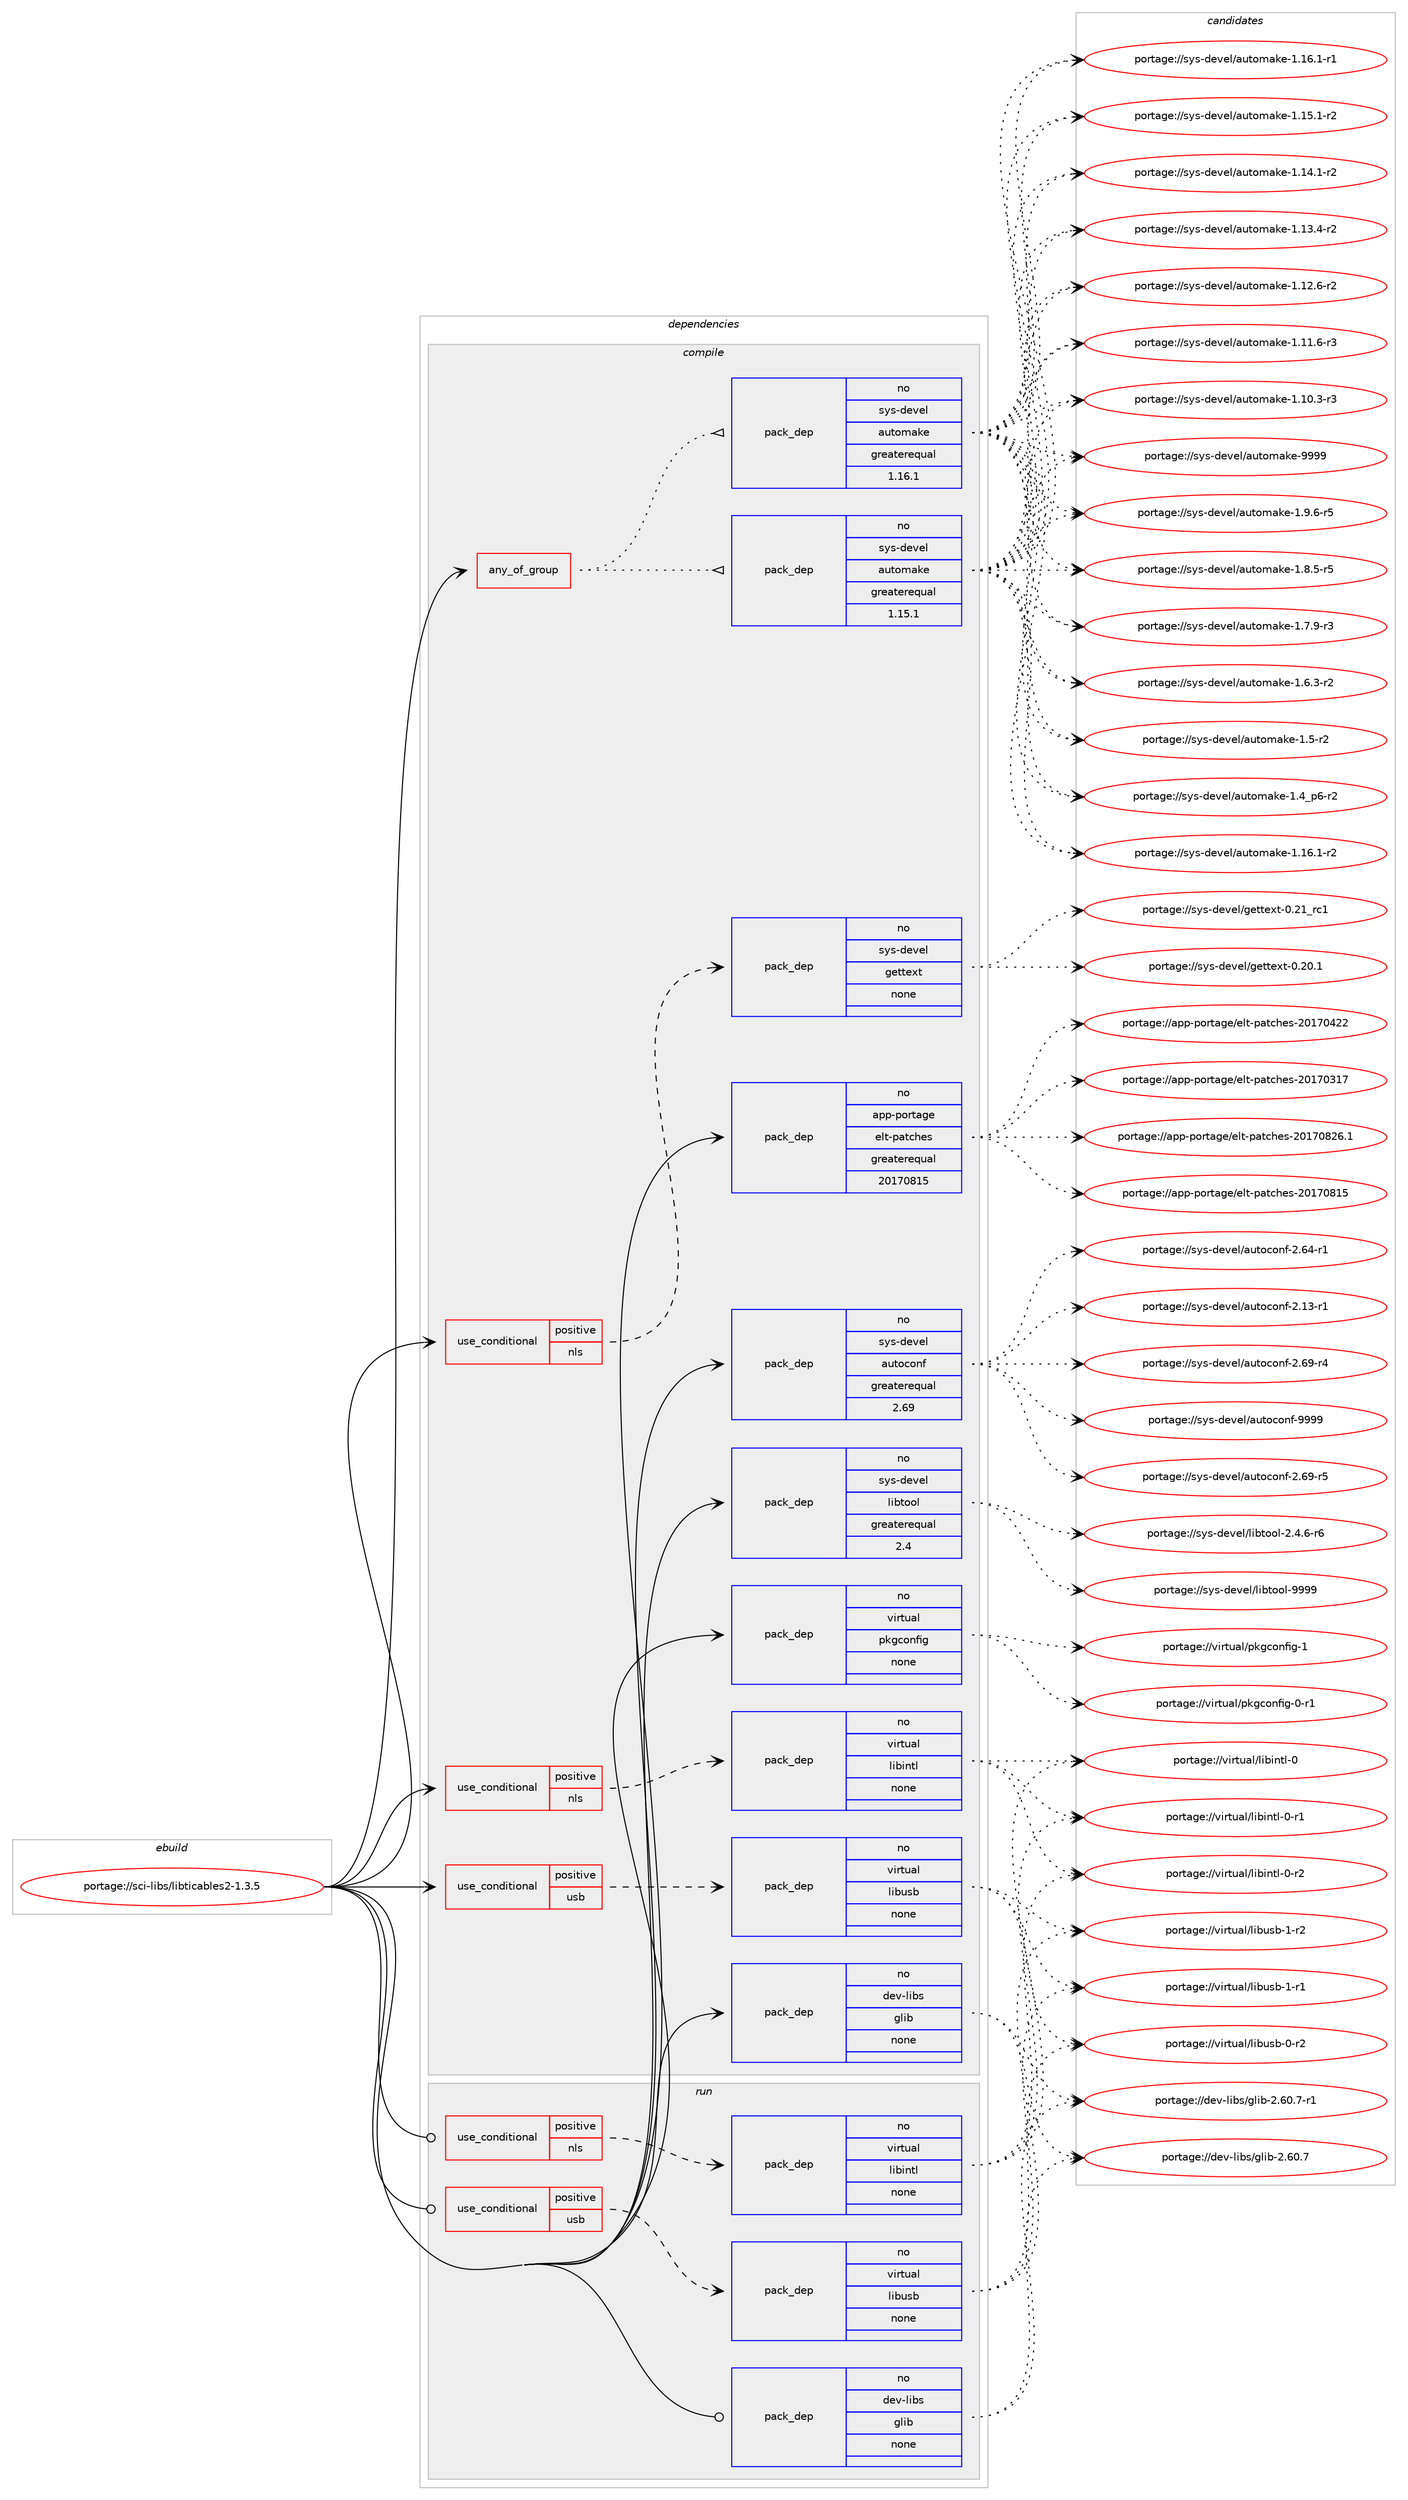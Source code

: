 digraph prolog {

# *************
# Graph options
# *************

newrank=true;
concentrate=true;
compound=true;
graph [rankdir=LR,fontname=Helvetica,fontsize=10,ranksep=1.5];#, ranksep=2.5, nodesep=0.2];
edge  [arrowhead=vee];
node  [fontname=Helvetica,fontsize=10];

# **********
# The ebuild
# **********

subgraph cluster_leftcol {
color=gray;
rank=same;
label=<<i>ebuild</i>>;
id [label="portage://sci-libs/libticables2-1.3.5", color=red, width=4, href="../sci-libs/libticables2-1.3.5.svg"];
}

# ****************
# The dependencies
# ****************

subgraph cluster_midcol {
color=gray;
label=<<i>dependencies</i>>;
subgraph cluster_compile {
fillcolor="#eeeeee";
style=filled;
label=<<i>compile</i>>;
subgraph any1435 {
dependency89666 [label=<<TABLE BORDER="0" CELLBORDER="1" CELLSPACING="0" CELLPADDING="4"><TR><TD CELLPADDING="10">any_of_group</TD></TR></TABLE>>, shape=none, color=red];subgraph pack70230 {
dependency89667 [label=<<TABLE BORDER="0" CELLBORDER="1" CELLSPACING="0" CELLPADDING="4" WIDTH="220"><TR><TD ROWSPAN="6" CELLPADDING="30">pack_dep</TD></TR><TR><TD WIDTH="110">no</TD></TR><TR><TD>sys-devel</TD></TR><TR><TD>automake</TD></TR><TR><TD>greaterequal</TD></TR><TR><TD>1.16.1</TD></TR></TABLE>>, shape=none, color=blue];
}
dependency89666:e -> dependency89667:w [weight=20,style="dotted",arrowhead="oinv"];
subgraph pack70231 {
dependency89668 [label=<<TABLE BORDER="0" CELLBORDER="1" CELLSPACING="0" CELLPADDING="4" WIDTH="220"><TR><TD ROWSPAN="6" CELLPADDING="30">pack_dep</TD></TR><TR><TD WIDTH="110">no</TD></TR><TR><TD>sys-devel</TD></TR><TR><TD>automake</TD></TR><TR><TD>greaterequal</TD></TR><TR><TD>1.15.1</TD></TR></TABLE>>, shape=none, color=blue];
}
dependency89666:e -> dependency89668:w [weight=20,style="dotted",arrowhead="oinv"];
}
id:e -> dependency89666:w [weight=20,style="solid",arrowhead="vee"];
subgraph cond17917 {
dependency89669 [label=<<TABLE BORDER="0" CELLBORDER="1" CELLSPACING="0" CELLPADDING="4"><TR><TD ROWSPAN="3" CELLPADDING="10">use_conditional</TD></TR><TR><TD>positive</TD></TR><TR><TD>nls</TD></TR></TABLE>>, shape=none, color=red];
subgraph pack70232 {
dependency89670 [label=<<TABLE BORDER="0" CELLBORDER="1" CELLSPACING="0" CELLPADDING="4" WIDTH="220"><TR><TD ROWSPAN="6" CELLPADDING="30">pack_dep</TD></TR><TR><TD WIDTH="110">no</TD></TR><TR><TD>sys-devel</TD></TR><TR><TD>gettext</TD></TR><TR><TD>none</TD></TR><TR><TD></TD></TR></TABLE>>, shape=none, color=blue];
}
dependency89669:e -> dependency89670:w [weight=20,style="dashed",arrowhead="vee"];
}
id:e -> dependency89669:w [weight=20,style="solid",arrowhead="vee"];
subgraph cond17918 {
dependency89671 [label=<<TABLE BORDER="0" CELLBORDER="1" CELLSPACING="0" CELLPADDING="4"><TR><TD ROWSPAN="3" CELLPADDING="10">use_conditional</TD></TR><TR><TD>positive</TD></TR><TR><TD>nls</TD></TR></TABLE>>, shape=none, color=red];
subgraph pack70233 {
dependency89672 [label=<<TABLE BORDER="0" CELLBORDER="1" CELLSPACING="0" CELLPADDING="4" WIDTH="220"><TR><TD ROWSPAN="6" CELLPADDING="30">pack_dep</TD></TR><TR><TD WIDTH="110">no</TD></TR><TR><TD>virtual</TD></TR><TR><TD>libintl</TD></TR><TR><TD>none</TD></TR><TR><TD></TD></TR></TABLE>>, shape=none, color=blue];
}
dependency89671:e -> dependency89672:w [weight=20,style="dashed",arrowhead="vee"];
}
id:e -> dependency89671:w [weight=20,style="solid",arrowhead="vee"];
subgraph cond17919 {
dependency89673 [label=<<TABLE BORDER="0" CELLBORDER="1" CELLSPACING="0" CELLPADDING="4"><TR><TD ROWSPAN="3" CELLPADDING="10">use_conditional</TD></TR><TR><TD>positive</TD></TR><TR><TD>usb</TD></TR></TABLE>>, shape=none, color=red];
subgraph pack70234 {
dependency89674 [label=<<TABLE BORDER="0" CELLBORDER="1" CELLSPACING="0" CELLPADDING="4" WIDTH="220"><TR><TD ROWSPAN="6" CELLPADDING="30">pack_dep</TD></TR><TR><TD WIDTH="110">no</TD></TR><TR><TD>virtual</TD></TR><TR><TD>libusb</TD></TR><TR><TD>none</TD></TR><TR><TD></TD></TR></TABLE>>, shape=none, color=blue];
}
dependency89673:e -> dependency89674:w [weight=20,style="dashed",arrowhead="vee"];
}
id:e -> dependency89673:w [weight=20,style="solid",arrowhead="vee"];
subgraph pack70235 {
dependency89675 [label=<<TABLE BORDER="0" CELLBORDER="1" CELLSPACING="0" CELLPADDING="4" WIDTH="220"><TR><TD ROWSPAN="6" CELLPADDING="30">pack_dep</TD></TR><TR><TD WIDTH="110">no</TD></TR><TR><TD>app-portage</TD></TR><TR><TD>elt-patches</TD></TR><TR><TD>greaterequal</TD></TR><TR><TD>20170815</TD></TR></TABLE>>, shape=none, color=blue];
}
id:e -> dependency89675:w [weight=20,style="solid",arrowhead="vee"];
subgraph pack70236 {
dependency89676 [label=<<TABLE BORDER="0" CELLBORDER="1" CELLSPACING="0" CELLPADDING="4" WIDTH="220"><TR><TD ROWSPAN="6" CELLPADDING="30">pack_dep</TD></TR><TR><TD WIDTH="110">no</TD></TR><TR><TD>dev-libs</TD></TR><TR><TD>glib</TD></TR><TR><TD>none</TD></TR><TR><TD></TD></TR></TABLE>>, shape=none, color=blue];
}
id:e -> dependency89676:w [weight=20,style="solid",arrowhead="vee"];
subgraph pack70237 {
dependency89677 [label=<<TABLE BORDER="0" CELLBORDER="1" CELLSPACING="0" CELLPADDING="4" WIDTH="220"><TR><TD ROWSPAN="6" CELLPADDING="30">pack_dep</TD></TR><TR><TD WIDTH="110">no</TD></TR><TR><TD>sys-devel</TD></TR><TR><TD>autoconf</TD></TR><TR><TD>greaterequal</TD></TR><TR><TD>2.69</TD></TR></TABLE>>, shape=none, color=blue];
}
id:e -> dependency89677:w [weight=20,style="solid",arrowhead="vee"];
subgraph pack70238 {
dependency89678 [label=<<TABLE BORDER="0" CELLBORDER="1" CELLSPACING="0" CELLPADDING="4" WIDTH="220"><TR><TD ROWSPAN="6" CELLPADDING="30">pack_dep</TD></TR><TR><TD WIDTH="110">no</TD></TR><TR><TD>sys-devel</TD></TR><TR><TD>libtool</TD></TR><TR><TD>greaterequal</TD></TR><TR><TD>2.4</TD></TR></TABLE>>, shape=none, color=blue];
}
id:e -> dependency89678:w [weight=20,style="solid",arrowhead="vee"];
subgraph pack70239 {
dependency89679 [label=<<TABLE BORDER="0" CELLBORDER="1" CELLSPACING="0" CELLPADDING="4" WIDTH="220"><TR><TD ROWSPAN="6" CELLPADDING="30">pack_dep</TD></TR><TR><TD WIDTH="110">no</TD></TR><TR><TD>virtual</TD></TR><TR><TD>pkgconfig</TD></TR><TR><TD>none</TD></TR><TR><TD></TD></TR></TABLE>>, shape=none, color=blue];
}
id:e -> dependency89679:w [weight=20,style="solid",arrowhead="vee"];
}
subgraph cluster_compileandrun {
fillcolor="#eeeeee";
style=filled;
label=<<i>compile and run</i>>;
}
subgraph cluster_run {
fillcolor="#eeeeee";
style=filled;
label=<<i>run</i>>;
subgraph cond17920 {
dependency89680 [label=<<TABLE BORDER="0" CELLBORDER="1" CELLSPACING="0" CELLPADDING="4"><TR><TD ROWSPAN="3" CELLPADDING="10">use_conditional</TD></TR><TR><TD>positive</TD></TR><TR><TD>nls</TD></TR></TABLE>>, shape=none, color=red];
subgraph pack70240 {
dependency89681 [label=<<TABLE BORDER="0" CELLBORDER="1" CELLSPACING="0" CELLPADDING="4" WIDTH="220"><TR><TD ROWSPAN="6" CELLPADDING="30">pack_dep</TD></TR><TR><TD WIDTH="110">no</TD></TR><TR><TD>virtual</TD></TR><TR><TD>libintl</TD></TR><TR><TD>none</TD></TR><TR><TD></TD></TR></TABLE>>, shape=none, color=blue];
}
dependency89680:e -> dependency89681:w [weight=20,style="dashed",arrowhead="vee"];
}
id:e -> dependency89680:w [weight=20,style="solid",arrowhead="odot"];
subgraph cond17921 {
dependency89682 [label=<<TABLE BORDER="0" CELLBORDER="1" CELLSPACING="0" CELLPADDING="4"><TR><TD ROWSPAN="3" CELLPADDING="10">use_conditional</TD></TR><TR><TD>positive</TD></TR><TR><TD>usb</TD></TR></TABLE>>, shape=none, color=red];
subgraph pack70241 {
dependency89683 [label=<<TABLE BORDER="0" CELLBORDER="1" CELLSPACING="0" CELLPADDING="4" WIDTH="220"><TR><TD ROWSPAN="6" CELLPADDING="30">pack_dep</TD></TR><TR><TD WIDTH="110">no</TD></TR><TR><TD>virtual</TD></TR><TR><TD>libusb</TD></TR><TR><TD>none</TD></TR><TR><TD></TD></TR></TABLE>>, shape=none, color=blue];
}
dependency89682:e -> dependency89683:w [weight=20,style="dashed",arrowhead="vee"];
}
id:e -> dependency89682:w [weight=20,style="solid",arrowhead="odot"];
subgraph pack70242 {
dependency89684 [label=<<TABLE BORDER="0" CELLBORDER="1" CELLSPACING="0" CELLPADDING="4" WIDTH="220"><TR><TD ROWSPAN="6" CELLPADDING="30">pack_dep</TD></TR><TR><TD WIDTH="110">no</TD></TR><TR><TD>dev-libs</TD></TR><TR><TD>glib</TD></TR><TR><TD>none</TD></TR><TR><TD></TD></TR></TABLE>>, shape=none, color=blue];
}
id:e -> dependency89684:w [weight=20,style="solid",arrowhead="odot"];
}
}

# **************
# The candidates
# **************

subgraph cluster_choices {
rank=same;
color=gray;
label=<<i>candidates</i>>;

subgraph choice70230 {
color=black;
nodesep=1;
choice115121115451001011181011084797117116111109971071014557575757 [label="portage://sys-devel/automake-9999", color=red, width=4,href="../sys-devel/automake-9999.svg"];
choice115121115451001011181011084797117116111109971071014549465746544511453 [label="portage://sys-devel/automake-1.9.6-r5", color=red, width=4,href="../sys-devel/automake-1.9.6-r5.svg"];
choice115121115451001011181011084797117116111109971071014549465646534511453 [label="portage://sys-devel/automake-1.8.5-r5", color=red, width=4,href="../sys-devel/automake-1.8.5-r5.svg"];
choice115121115451001011181011084797117116111109971071014549465546574511451 [label="portage://sys-devel/automake-1.7.9-r3", color=red, width=4,href="../sys-devel/automake-1.7.9-r3.svg"];
choice115121115451001011181011084797117116111109971071014549465446514511450 [label="portage://sys-devel/automake-1.6.3-r2", color=red, width=4,href="../sys-devel/automake-1.6.3-r2.svg"];
choice11512111545100101118101108479711711611110997107101454946534511450 [label="portage://sys-devel/automake-1.5-r2", color=red, width=4,href="../sys-devel/automake-1.5-r2.svg"];
choice115121115451001011181011084797117116111109971071014549465295112544511450 [label="portage://sys-devel/automake-1.4_p6-r2", color=red, width=4,href="../sys-devel/automake-1.4_p6-r2.svg"];
choice11512111545100101118101108479711711611110997107101454946495446494511450 [label="portage://sys-devel/automake-1.16.1-r2", color=red, width=4,href="../sys-devel/automake-1.16.1-r2.svg"];
choice11512111545100101118101108479711711611110997107101454946495446494511449 [label="portage://sys-devel/automake-1.16.1-r1", color=red, width=4,href="../sys-devel/automake-1.16.1-r1.svg"];
choice11512111545100101118101108479711711611110997107101454946495346494511450 [label="portage://sys-devel/automake-1.15.1-r2", color=red, width=4,href="../sys-devel/automake-1.15.1-r2.svg"];
choice11512111545100101118101108479711711611110997107101454946495246494511450 [label="portage://sys-devel/automake-1.14.1-r2", color=red, width=4,href="../sys-devel/automake-1.14.1-r2.svg"];
choice11512111545100101118101108479711711611110997107101454946495146524511450 [label="portage://sys-devel/automake-1.13.4-r2", color=red, width=4,href="../sys-devel/automake-1.13.4-r2.svg"];
choice11512111545100101118101108479711711611110997107101454946495046544511450 [label="portage://sys-devel/automake-1.12.6-r2", color=red, width=4,href="../sys-devel/automake-1.12.6-r2.svg"];
choice11512111545100101118101108479711711611110997107101454946494946544511451 [label="portage://sys-devel/automake-1.11.6-r3", color=red, width=4,href="../sys-devel/automake-1.11.6-r3.svg"];
choice11512111545100101118101108479711711611110997107101454946494846514511451 [label="portage://sys-devel/automake-1.10.3-r3", color=red, width=4,href="../sys-devel/automake-1.10.3-r3.svg"];
dependency89667:e -> choice115121115451001011181011084797117116111109971071014557575757:w [style=dotted,weight="100"];
dependency89667:e -> choice115121115451001011181011084797117116111109971071014549465746544511453:w [style=dotted,weight="100"];
dependency89667:e -> choice115121115451001011181011084797117116111109971071014549465646534511453:w [style=dotted,weight="100"];
dependency89667:e -> choice115121115451001011181011084797117116111109971071014549465546574511451:w [style=dotted,weight="100"];
dependency89667:e -> choice115121115451001011181011084797117116111109971071014549465446514511450:w [style=dotted,weight="100"];
dependency89667:e -> choice11512111545100101118101108479711711611110997107101454946534511450:w [style=dotted,weight="100"];
dependency89667:e -> choice115121115451001011181011084797117116111109971071014549465295112544511450:w [style=dotted,weight="100"];
dependency89667:e -> choice11512111545100101118101108479711711611110997107101454946495446494511450:w [style=dotted,weight="100"];
dependency89667:e -> choice11512111545100101118101108479711711611110997107101454946495446494511449:w [style=dotted,weight="100"];
dependency89667:e -> choice11512111545100101118101108479711711611110997107101454946495346494511450:w [style=dotted,weight="100"];
dependency89667:e -> choice11512111545100101118101108479711711611110997107101454946495246494511450:w [style=dotted,weight="100"];
dependency89667:e -> choice11512111545100101118101108479711711611110997107101454946495146524511450:w [style=dotted,weight="100"];
dependency89667:e -> choice11512111545100101118101108479711711611110997107101454946495046544511450:w [style=dotted,weight="100"];
dependency89667:e -> choice11512111545100101118101108479711711611110997107101454946494946544511451:w [style=dotted,weight="100"];
dependency89667:e -> choice11512111545100101118101108479711711611110997107101454946494846514511451:w [style=dotted,weight="100"];
}
subgraph choice70231 {
color=black;
nodesep=1;
choice115121115451001011181011084797117116111109971071014557575757 [label="portage://sys-devel/automake-9999", color=red, width=4,href="../sys-devel/automake-9999.svg"];
choice115121115451001011181011084797117116111109971071014549465746544511453 [label="portage://sys-devel/automake-1.9.6-r5", color=red, width=4,href="../sys-devel/automake-1.9.6-r5.svg"];
choice115121115451001011181011084797117116111109971071014549465646534511453 [label="portage://sys-devel/automake-1.8.5-r5", color=red, width=4,href="../sys-devel/automake-1.8.5-r5.svg"];
choice115121115451001011181011084797117116111109971071014549465546574511451 [label="portage://sys-devel/automake-1.7.9-r3", color=red, width=4,href="../sys-devel/automake-1.7.9-r3.svg"];
choice115121115451001011181011084797117116111109971071014549465446514511450 [label="portage://sys-devel/automake-1.6.3-r2", color=red, width=4,href="../sys-devel/automake-1.6.3-r2.svg"];
choice11512111545100101118101108479711711611110997107101454946534511450 [label="portage://sys-devel/automake-1.5-r2", color=red, width=4,href="../sys-devel/automake-1.5-r2.svg"];
choice115121115451001011181011084797117116111109971071014549465295112544511450 [label="portage://sys-devel/automake-1.4_p6-r2", color=red, width=4,href="../sys-devel/automake-1.4_p6-r2.svg"];
choice11512111545100101118101108479711711611110997107101454946495446494511450 [label="portage://sys-devel/automake-1.16.1-r2", color=red, width=4,href="../sys-devel/automake-1.16.1-r2.svg"];
choice11512111545100101118101108479711711611110997107101454946495446494511449 [label="portage://sys-devel/automake-1.16.1-r1", color=red, width=4,href="../sys-devel/automake-1.16.1-r1.svg"];
choice11512111545100101118101108479711711611110997107101454946495346494511450 [label="portage://sys-devel/automake-1.15.1-r2", color=red, width=4,href="../sys-devel/automake-1.15.1-r2.svg"];
choice11512111545100101118101108479711711611110997107101454946495246494511450 [label="portage://sys-devel/automake-1.14.1-r2", color=red, width=4,href="../sys-devel/automake-1.14.1-r2.svg"];
choice11512111545100101118101108479711711611110997107101454946495146524511450 [label="portage://sys-devel/automake-1.13.4-r2", color=red, width=4,href="../sys-devel/automake-1.13.4-r2.svg"];
choice11512111545100101118101108479711711611110997107101454946495046544511450 [label="portage://sys-devel/automake-1.12.6-r2", color=red, width=4,href="../sys-devel/automake-1.12.6-r2.svg"];
choice11512111545100101118101108479711711611110997107101454946494946544511451 [label="portage://sys-devel/automake-1.11.6-r3", color=red, width=4,href="../sys-devel/automake-1.11.6-r3.svg"];
choice11512111545100101118101108479711711611110997107101454946494846514511451 [label="portage://sys-devel/automake-1.10.3-r3", color=red, width=4,href="../sys-devel/automake-1.10.3-r3.svg"];
dependency89668:e -> choice115121115451001011181011084797117116111109971071014557575757:w [style=dotted,weight="100"];
dependency89668:e -> choice115121115451001011181011084797117116111109971071014549465746544511453:w [style=dotted,weight="100"];
dependency89668:e -> choice115121115451001011181011084797117116111109971071014549465646534511453:w [style=dotted,weight="100"];
dependency89668:e -> choice115121115451001011181011084797117116111109971071014549465546574511451:w [style=dotted,weight="100"];
dependency89668:e -> choice115121115451001011181011084797117116111109971071014549465446514511450:w [style=dotted,weight="100"];
dependency89668:e -> choice11512111545100101118101108479711711611110997107101454946534511450:w [style=dotted,weight="100"];
dependency89668:e -> choice115121115451001011181011084797117116111109971071014549465295112544511450:w [style=dotted,weight="100"];
dependency89668:e -> choice11512111545100101118101108479711711611110997107101454946495446494511450:w [style=dotted,weight="100"];
dependency89668:e -> choice11512111545100101118101108479711711611110997107101454946495446494511449:w [style=dotted,weight="100"];
dependency89668:e -> choice11512111545100101118101108479711711611110997107101454946495346494511450:w [style=dotted,weight="100"];
dependency89668:e -> choice11512111545100101118101108479711711611110997107101454946495246494511450:w [style=dotted,weight="100"];
dependency89668:e -> choice11512111545100101118101108479711711611110997107101454946495146524511450:w [style=dotted,weight="100"];
dependency89668:e -> choice11512111545100101118101108479711711611110997107101454946495046544511450:w [style=dotted,weight="100"];
dependency89668:e -> choice11512111545100101118101108479711711611110997107101454946494946544511451:w [style=dotted,weight="100"];
dependency89668:e -> choice11512111545100101118101108479711711611110997107101454946494846514511451:w [style=dotted,weight="100"];
}
subgraph choice70232 {
color=black;
nodesep=1;
choice11512111545100101118101108471031011161161011201164548465049951149949 [label="portage://sys-devel/gettext-0.21_rc1", color=red, width=4,href="../sys-devel/gettext-0.21_rc1.svg"];
choice115121115451001011181011084710310111611610112011645484650484649 [label="portage://sys-devel/gettext-0.20.1", color=red, width=4,href="../sys-devel/gettext-0.20.1.svg"];
dependency89670:e -> choice11512111545100101118101108471031011161161011201164548465049951149949:w [style=dotted,weight="100"];
dependency89670:e -> choice115121115451001011181011084710310111611610112011645484650484649:w [style=dotted,weight="100"];
}
subgraph choice70233 {
color=black;
nodesep=1;
choice11810511411611797108471081059810511011610845484511450 [label="portage://virtual/libintl-0-r2", color=red, width=4,href="../virtual/libintl-0-r2.svg"];
choice11810511411611797108471081059810511011610845484511449 [label="portage://virtual/libintl-0-r1", color=red, width=4,href="../virtual/libintl-0-r1.svg"];
choice1181051141161179710847108105981051101161084548 [label="portage://virtual/libintl-0", color=red, width=4,href="../virtual/libintl-0.svg"];
dependency89672:e -> choice11810511411611797108471081059810511011610845484511450:w [style=dotted,weight="100"];
dependency89672:e -> choice11810511411611797108471081059810511011610845484511449:w [style=dotted,weight="100"];
dependency89672:e -> choice1181051141161179710847108105981051101161084548:w [style=dotted,weight="100"];
}
subgraph choice70234 {
color=black;
nodesep=1;
choice1181051141161179710847108105981171159845494511450 [label="portage://virtual/libusb-1-r2", color=red, width=4,href="../virtual/libusb-1-r2.svg"];
choice1181051141161179710847108105981171159845494511449 [label="portage://virtual/libusb-1-r1", color=red, width=4,href="../virtual/libusb-1-r1.svg"];
choice1181051141161179710847108105981171159845484511450 [label="portage://virtual/libusb-0-r2", color=red, width=4,href="../virtual/libusb-0-r2.svg"];
dependency89674:e -> choice1181051141161179710847108105981171159845494511450:w [style=dotted,weight="100"];
dependency89674:e -> choice1181051141161179710847108105981171159845494511449:w [style=dotted,weight="100"];
dependency89674:e -> choice1181051141161179710847108105981171159845484511450:w [style=dotted,weight="100"];
}
subgraph choice70235 {
color=black;
nodesep=1;
choice971121124511211111411697103101471011081164511297116991041011154550484955485650544649 [label="portage://app-portage/elt-patches-20170826.1", color=red, width=4,href="../app-portage/elt-patches-20170826.1.svg"];
choice97112112451121111141169710310147101108116451129711699104101115455048495548564953 [label="portage://app-portage/elt-patches-20170815", color=red, width=4,href="../app-portage/elt-patches-20170815.svg"];
choice97112112451121111141169710310147101108116451129711699104101115455048495548525050 [label="portage://app-portage/elt-patches-20170422", color=red, width=4,href="../app-portage/elt-patches-20170422.svg"];
choice97112112451121111141169710310147101108116451129711699104101115455048495548514955 [label="portage://app-portage/elt-patches-20170317", color=red, width=4,href="../app-portage/elt-patches-20170317.svg"];
dependency89675:e -> choice971121124511211111411697103101471011081164511297116991041011154550484955485650544649:w [style=dotted,weight="100"];
dependency89675:e -> choice97112112451121111141169710310147101108116451129711699104101115455048495548564953:w [style=dotted,weight="100"];
dependency89675:e -> choice97112112451121111141169710310147101108116451129711699104101115455048495548525050:w [style=dotted,weight="100"];
dependency89675:e -> choice97112112451121111141169710310147101108116451129711699104101115455048495548514955:w [style=dotted,weight="100"];
}
subgraph choice70236 {
color=black;
nodesep=1;
choice10010111845108105981154710310810598455046544846554511449 [label="portage://dev-libs/glib-2.60.7-r1", color=red, width=4,href="../dev-libs/glib-2.60.7-r1.svg"];
choice1001011184510810598115471031081059845504654484655 [label="portage://dev-libs/glib-2.60.7", color=red, width=4,href="../dev-libs/glib-2.60.7.svg"];
dependency89676:e -> choice10010111845108105981154710310810598455046544846554511449:w [style=dotted,weight="100"];
dependency89676:e -> choice1001011184510810598115471031081059845504654484655:w [style=dotted,weight="100"];
}
subgraph choice70237 {
color=black;
nodesep=1;
choice115121115451001011181011084797117116111991111101024557575757 [label="portage://sys-devel/autoconf-9999", color=red, width=4,href="../sys-devel/autoconf-9999.svg"];
choice1151211154510010111810110847971171161119911111010245504654574511453 [label="portage://sys-devel/autoconf-2.69-r5", color=red, width=4,href="../sys-devel/autoconf-2.69-r5.svg"];
choice1151211154510010111810110847971171161119911111010245504654574511452 [label="portage://sys-devel/autoconf-2.69-r4", color=red, width=4,href="../sys-devel/autoconf-2.69-r4.svg"];
choice1151211154510010111810110847971171161119911111010245504654524511449 [label="portage://sys-devel/autoconf-2.64-r1", color=red, width=4,href="../sys-devel/autoconf-2.64-r1.svg"];
choice1151211154510010111810110847971171161119911111010245504649514511449 [label="portage://sys-devel/autoconf-2.13-r1", color=red, width=4,href="../sys-devel/autoconf-2.13-r1.svg"];
dependency89677:e -> choice115121115451001011181011084797117116111991111101024557575757:w [style=dotted,weight="100"];
dependency89677:e -> choice1151211154510010111810110847971171161119911111010245504654574511453:w [style=dotted,weight="100"];
dependency89677:e -> choice1151211154510010111810110847971171161119911111010245504654574511452:w [style=dotted,weight="100"];
dependency89677:e -> choice1151211154510010111810110847971171161119911111010245504654524511449:w [style=dotted,weight="100"];
dependency89677:e -> choice1151211154510010111810110847971171161119911111010245504649514511449:w [style=dotted,weight="100"];
}
subgraph choice70238 {
color=black;
nodesep=1;
choice1151211154510010111810110847108105981161111111084557575757 [label="portage://sys-devel/libtool-9999", color=red, width=4,href="../sys-devel/libtool-9999.svg"];
choice1151211154510010111810110847108105981161111111084550465246544511454 [label="portage://sys-devel/libtool-2.4.6-r6", color=red, width=4,href="../sys-devel/libtool-2.4.6-r6.svg"];
dependency89678:e -> choice1151211154510010111810110847108105981161111111084557575757:w [style=dotted,weight="100"];
dependency89678:e -> choice1151211154510010111810110847108105981161111111084550465246544511454:w [style=dotted,weight="100"];
}
subgraph choice70239 {
color=black;
nodesep=1;
choice1181051141161179710847112107103991111101021051034549 [label="portage://virtual/pkgconfig-1", color=red, width=4,href="../virtual/pkgconfig-1.svg"];
choice11810511411611797108471121071039911111010210510345484511449 [label="portage://virtual/pkgconfig-0-r1", color=red, width=4,href="../virtual/pkgconfig-0-r1.svg"];
dependency89679:e -> choice1181051141161179710847112107103991111101021051034549:w [style=dotted,weight="100"];
dependency89679:e -> choice11810511411611797108471121071039911111010210510345484511449:w [style=dotted,weight="100"];
}
subgraph choice70240 {
color=black;
nodesep=1;
choice11810511411611797108471081059810511011610845484511450 [label="portage://virtual/libintl-0-r2", color=red, width=4,href="../virtual/libintl-0-r2.svg"];
choice11810511411611797108471081059810511011610845484511449 [label="portage://virtual/libintl-0-r1", color=red, width=4,href="../virtual/libintl-0-r1.svg"];
choice1181051141161179710847108105981051101161084548 [label="portage://virtual/libintl-0", color=red, width=4,href="../virtual/libintl-0.svg"];
dependency89681:e -> choice11810511411611797108471081059810511011610845484511450:w [style=dotted,weight="100"];
dependency89681:e -> choice11810511411611797108471081059810511011610845484511449:w [style=dotted,weight="100"];
dependency89681:e -> choice1181051141161179710847108105981051101161084548:w [style=dotted,weight="100"];
}
subgraph choice70241 {
color=black;
nodesep=1;
choice1181051141161179710847108105981171159845494511450 [label="portage://virtual/libusb-1-r2", color=red, width=4,href="../virtual/libusb-1-r2.svg"];
choice1181051141161179710847108105981171159845494511449 [label="portage://virtual/libusb-1-r1", color=red, width=4,href="../virtual/libusb-1-r1.svg"];
choice1181051141161179710847108105981171159845484511450 [label="portage://virtual/libusb-0-r2", color=red, width=4,href="../virtual/libusb-0-r2.svg"];
dependency89683:e -> choice1181051141161179710847108105981171159845494511450:w [style=dotted,weight="100"];
dependency89683:e -> choice1181051141161179710847108105981171159845494511449:w [style=dotted,weight="100"];
dependency89683:e -> choice1181051141161179710847108105981171159845484511450:w [style=dotted,weight="100"];
}
subgraph choice70242 {
color=black;
nodesep=1;
choice10010111845108105981154710310810598455046544846554511449 [label="portage://dev-libs/glib-2.60.7-r1", color=red, width=4,href="../dev-libs/glib-2.60.7-r1.svg"];
choice1001011184510810598115471031081059845504654484655 [label="portage://dev-libs/glib-2.60.7", color=red, width=4,href="../dev-libs/glib-2.60.7.svg"];
dependency89684:e -> choice10010111845108105981154710310810598455046544846554511449:w [style=dotted,weight="100"];
dependency89684:e -> choice1001011184510810598115471031081059845504654484655:w [style=dotted,weight="100"];
}
}

}
